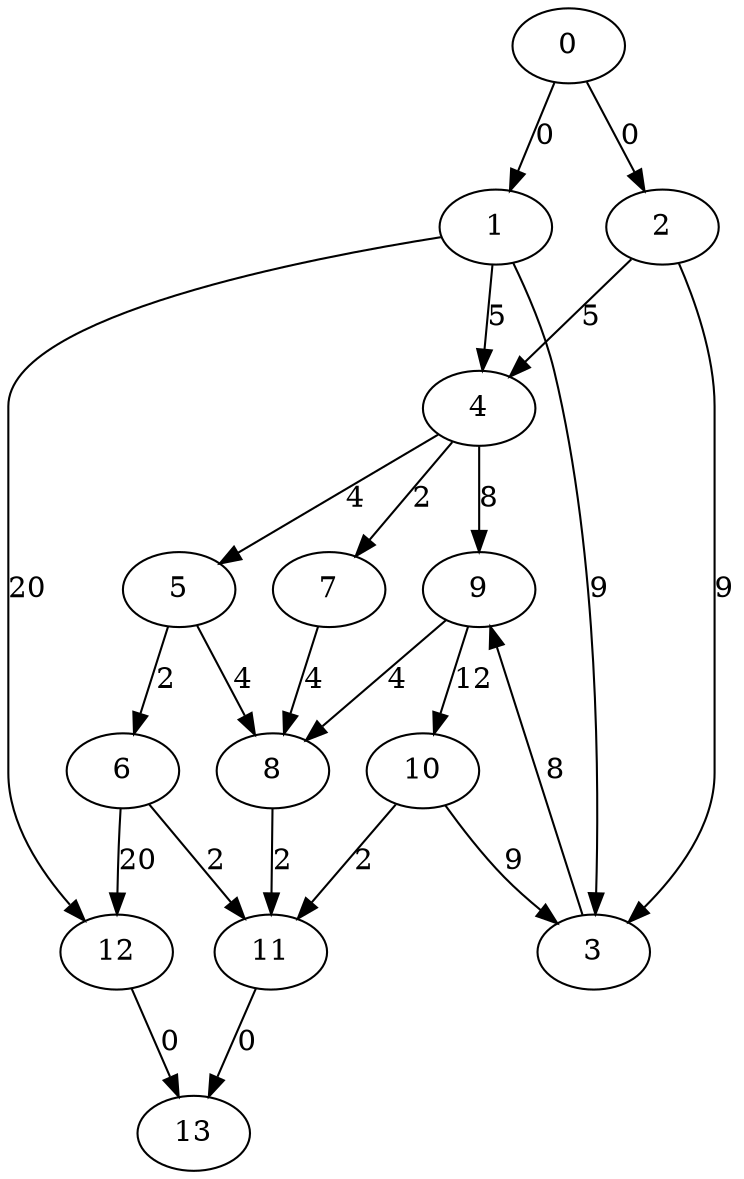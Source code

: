 digraph {
6;
8;
11;
1;
4;
7;
12;
0;
5;
13;
3;
2;
9;
10;
9 -> 10 [label=12];
4 -> 9 [label=8];
2 -> 3 [label=9];
9 -> 8 [label=4];
11 -> 13 [label=0];
6 -> 12 [label=20];
4 -> 7 [label=2];
8 -> 11 [label=2];
10 -> 3 [label=9];
0 -> 1 [label=0];
6 -> 11 [label=2];
2 -> 4 [label=5];
7 -> 8 [label=4];
1 -> 4 [label=5];
5 -> 8 [label=4];
1 -> 3 [label=9];
5 -> 6 [label=2];
1 -> 12 [label=20];
3 -> 9 [label=8];
10 -> 11 [label=2];
0 -> 2 [label=0];
12 -> 13 [label=0];
4 -> 5 [label=4];
}